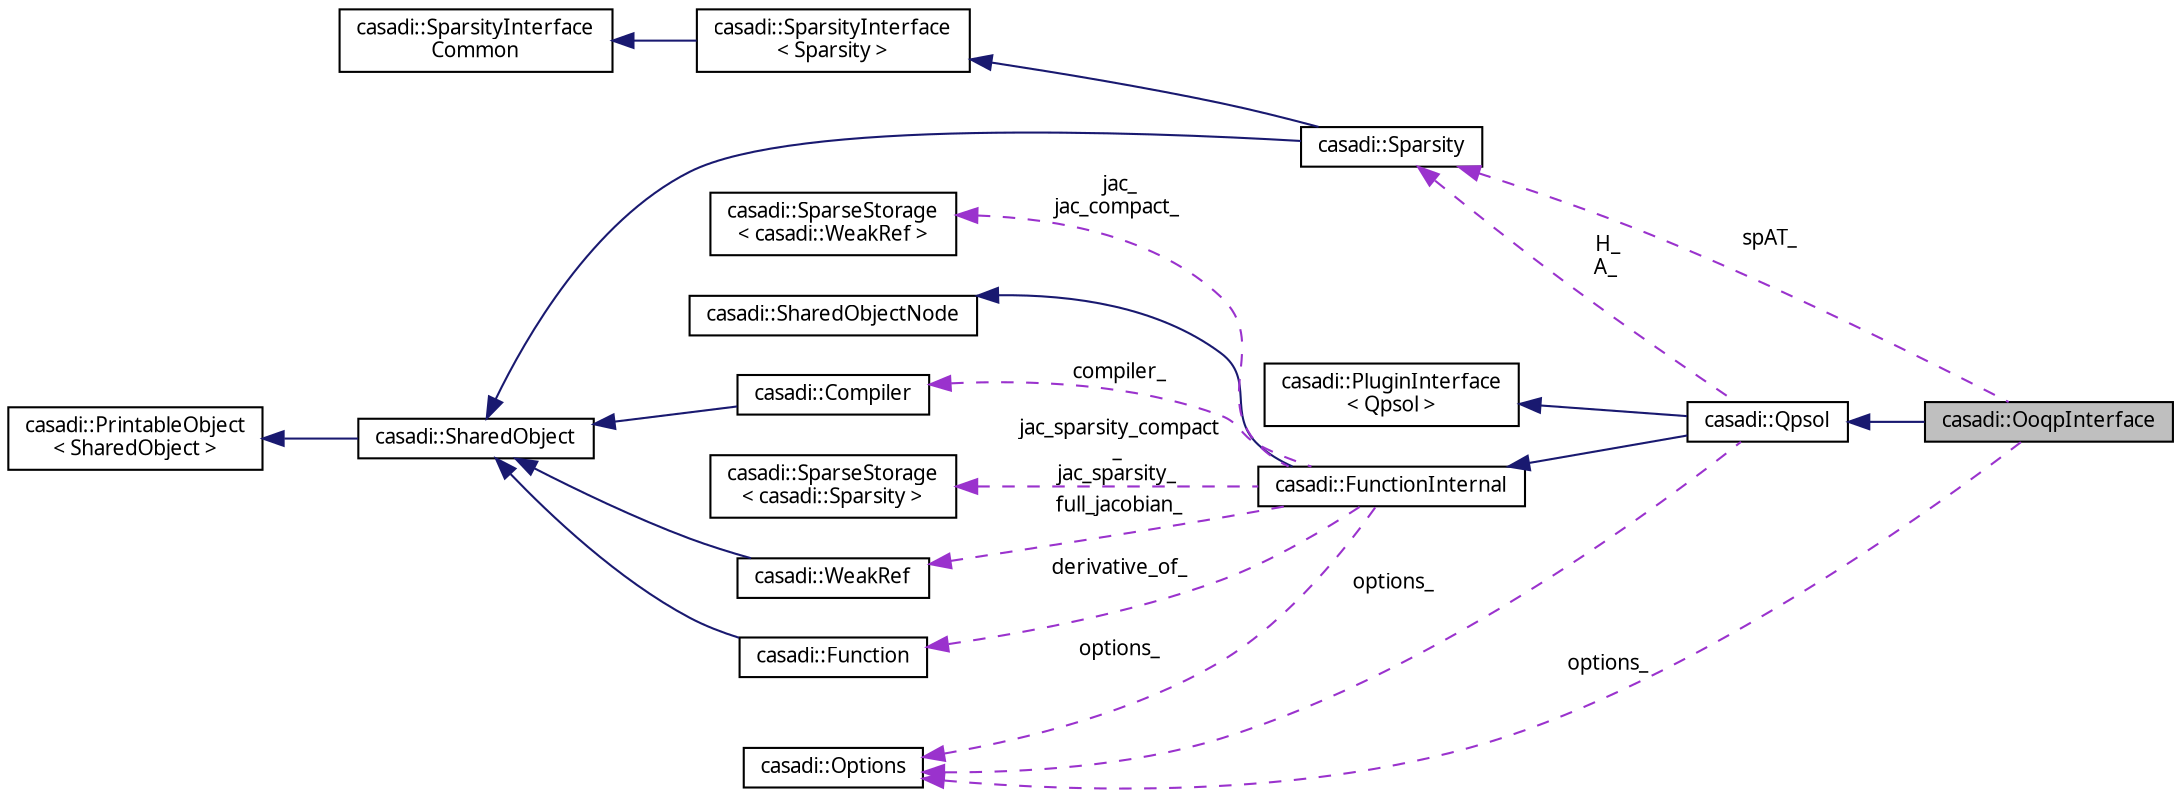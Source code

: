 digraph "casadi::OoqpInterface"
{
  edge [fontname="FreeSans.ttf",fontsize="10",labelfontname="FreeSans.ttf",labelfontsize="10"];
  node [fontname="FreeSans.ttf",fontsize="10",shape=record];
  rankdir="LR";
  Node1 [label="casadi::OoqpInterface",height=0.2,width=0.4,color="black", fillcolor="grey75", style="filled", fontcolor="black"];
  Node2 -> Node1 [dir="back",color="midnightblue",fontsize="10",style="solid",fontname="FreeSans.ttf"];
  Node2 [label="casadi::Qpsol",height=0.2,width=0.4,color="black", fillcolor="white", style="filled",URL="$d4/d85/classcasadi_1_1Qpsol.html",tooltip="Internal class. "];
  Node3 -> Node2 [dir="back",color="midnightblue",fontsize="10",style="solid",fontname="FreeSans.ttf"];
  Node3 [label="casadi::FunctionInternal",height=0.2,width=0.4,color="black", fillcolor="white", style="filled",URL="$d2/dab/classcasadi_1_1FunctionInternal.html",tooltip="Internal class for Function. "];
  Node4 -> Node3 [dir="back",color="midnightblue",fontsize="10",style="solid",fontname="FreeSans.ttf"];
  Node4 [label="casadi::SharedObjectNode",height=0.2,width=0.4,color="black", fillcolor="white", style="filled",URL="$d9/dd3/classcasadi_1_1SharedObjectNode.html"];
  Node5 -> Node3 [dir="back",color="darkorchid3",fontsize="10",style="dashed",label=" full_jacobian_" ,fontname="FreeSans.ttf"];
  Node5 [label="casadi::WeakRef",height=0.2,width=0.4,color="black", fillcolor="white", style="filled",URL="$d8/de8/classcasadi_1_1WeakRef.html",tooltip="Weak reference type A weak reference to a SharedObject. "];
  Node6 -> Node5 [dir="back",color="midnightblue",fontsize="10",style="solid",fontname="FreeSans.ttf"];
  Node6 [label="casadi::SharedObject",height=0.2,width=0.4,color="black", fillcolor="white", style="filled",URL="$d5/d4a/classcasadi_1_1SharedObject.html",tooltip="SharedObject implements a reference counting framework similar for efficient and easily-maintained me..."];
  Node7 -> Node6 [dir="back",color="midnightblue",fontsize="10",style="solid",fontname="FreeSans.ttf"];
  Node7 [label="casadi::PrintableObject\l\< SharedObject \>",height=0.2,width=0.4,color="black", fillcolor="white", style="filled",URL="$d5/d18/classcasadi_1_1PrintableObject.html"];
  Node8 -> Node3 [dir="back",color="darkorchid3",fontsize="10",style="dashed",label=" derivative_of_" ,fontname="FreeSans.ttf"];
  Node8 [label="casadi::Function",height=0.2,width=0.4,color="black", fillcolor="white", style="filled",URL="$da/da4/classcasadi_1_1Function.html",tooltip="General function. "];
  Node6 -> Node8 [dir="back",color="midnightblue",fontsize="10",style="solid",fontname="FreeSans.ttf"];
  Node9 -> Node3 [dir="back",color="darkorchid3",fontsize="10",style="dashed",label=" jac_\njac_compact_" ,fontname="FreeSans.ttf"];
  Node9 [label="casadi::SparseStorage\l\< casadi::WeakRef \>",height=0.2,width=0.4,color="black", fillcolor="white", style="filled",URL="$dd/d13/classcasadi_1_1SparseStorage.html"];
  Node10 -> Node3 [dir="back",color="darkorchid3",fontsize="10",style="dashed",label=" options_" ,fontname="FreeSans.ttf"];
  Node10 [label="casadi::Options",height=0.2,width=0.4,color="black", fillcolor="white", style="filled",URL="$db/d35/structcasadi_1_1Options.html",tooltip="Options metadata for a class. "];
  Node11 -> Node3 [dir="back",color="darkorchid3",fontsize="10",style="dashed",label=" jac_sparsity_compact\l_\njac_sparsity_" ,fontname="FreeSans.ttf"];
  Node11 [label="casadi::SparseStorage\l\< casadi::Sparsity \>",height=0.2,width=0.4,color="black", fillcolor="white", style="filled",URL="$dd/d13/classcasadi_1_1SparseStorage.html"];
  Node12 -> Node3 [dir="back",color="darkorchid3",fontsize="10",style="dashed",label=" compiler_" ,fontname="FreeSans.ttf"];
  Node12 [label="casadi::Compiler",height=0.2,width=0.4,color="black", fillcolor="white", style="filled",URL="$d7/df2/classcasadi_1_1Compiler.html",tooltip="Compiler. "];
  Node6 -> Node12 [dir="back",color="midnightblue",fontsize="10",style="solid",fontname="FreeSans.ttf"];
  Node13 -> Node2 [dir="back",color="midnightblue",fontsize="10",style="solid",fontname="FreeSans.ttf"];
  Node13 [label="casadi::PluginInterface\l\< Qpsol \>",height=0.2,width=0.4,color="black", fillcolor="white", style="filled",URL="$d4/d37/classcasadi_1_1PluginInterface.html"];
  Node10 -> Node2 [dir="back",color="darkorchid3",fontsize="10",style="dashed",label=" options_" ,fontname="FreeSans.ttf"];
  Node14 -> Node2 [dir="back",color="darkorchid3",fontsize="10",style="dashed",label=" H_\nA_" ,fontname="FreeSans.ttf"];
  Node14 [label="casadi::Sparsity",height=0.2,width=0.4,color="black", fillcolor="white", style="filled",URL="$d5/da8/classcasadi_1_1Sparsity.html",tooltip="General sparsity class. "];
  Node6 -> Node14 [dir="back",color="midnightblue",fontsize="10",style="solid",fontname="FreeSans.ttf"];
  Node15 -> Node14 [dir="back",color="midnightblue",fontsize="10",style="solid",fontname="FreeSans.ttf"];
  Node15 [label="casadi::SparsityInterface\l\< Sparsity \>",height=0.2,width=0.4,color="black", fillcolor="white", style="filled",URL="$dd/d6b/classcasadi_1_1SparsityInterface.html"];
  Node16 -> Node15 [dir="back",color="midnightblue",fontsize="10",style="solid",fontname="FreeSans.ttf"];
  Node16 [label="casadi::SparsityInterface\lCommon",height=0.2,width=0.4,color="black", fillcolor="white", style="filled",URL="$d2/d9a/structcasadi_1_1SparsityInterfaceCommon.html",tooltip="Empty Base This class is extended in SWIG. "];
  Node10 -> Node1 [dir="back",color="darkorchid3",fontsize="10",style="dashed",label=" options_" ,fontname="FreeSans.ttf"];
  Node14 -> Node1 [dir="back",color="darkorchid3",fontsize="10",style="dashed",label=" spAT_" ,fontname="FreeSans.ttf"];
}
